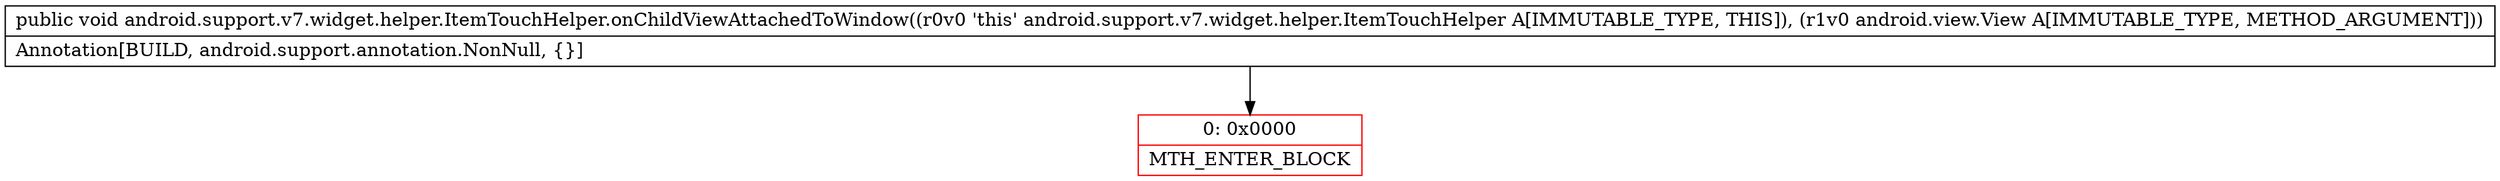 digraph "CFG forandroid.support.v7.widget.helper.ItemTouchHelper.onChildViewAttachedToWindow(Landroid\/view\/View;)V" {
subgraph cluster_Region_425825020 {
label = "R(0)";
node [shape=record,color=blue];
}
Node_0 [shape=record,color=red,label="{0\:\ 0x0000|MTH_ENTER_BLOCK\l}"];
MethodNode[shape=record,label="{public void android.support.v7.widget.helper.ItemTouchHelper.onChildViewAttachedToWindow((r0v0 'this' android.support.v7.widget.helper.ItemTouchHelper A[IMMUTABLE_TYPE, THIS]), (r1v0 android.view.View A[IMMUTABLE_TYPE, METHOD_ARGUMENT]))  | Annotation[BUILD, android.support.annotation.NonNull, \{\}]\l}"];
MethodNode -> Node_0;
}

